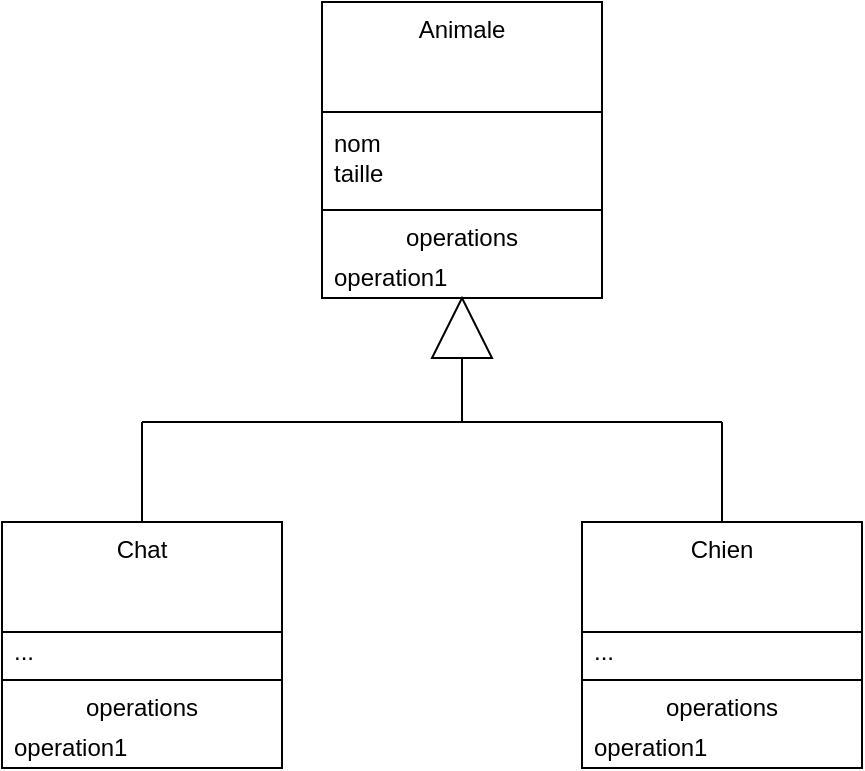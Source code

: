 <mxfile version="26.0.14">
  <diagram name="Page-1" id="JqVUv4UpL6itbCXscE2J">
    <mxGraphModel dx="794" dy="414" grid="1" gridSize="10" guides="1" tooltips="1" connect="1" arrows="1" fold="1" page="1" pageScale="1" pageWidth="827" pageHeight="1169" math="0" shadow="0">
      <root>
        <mxCell id="0" />
        <mxCell id="1" parent="0" />
        <mxCell id="l2VXGmR8ywvlf49pmASQ-9" value="Animale" style="swimlane;fontStyle=0;align=center;verticalAlign=top;childLayout=stackLayout;horizontal=1;startSize=55;horizontalStack=0;resizeParent=1;resizeParentMax=0;resizeLast=0;collapsible=0;marginBottom=0;html=1;whiteSpace=wrap;" vertex="1" parent="1">
          <mxGeometry x="240" y="10" width="140" height="148" as="geometry" />
        </mxCell>
        <mxCell id="l2VXGmR8ywvlf49pmASQ-13" value="&lt;div&gt;nom&lt;/div&gt;&lt;div&gt;taille&lt;/div&gt;" style="text;html=1;strokeColor=none;fillColor=none;align=left;verticalAlign=middle;spacingLeft=4;spacingRight=4;overflow=hidden;rotatable=0;points=[[0,0.5],[1,0.5]];portConstraint=eastwest;whiteSpace=wrap;" vertex="1" parent="l2VXGmR8ywvlf49pmASQ-9">
          <mxGeometry y="55" width="140" height="45" as="geometry" />
        </mxCell>
        <mxCell id="l2VXGmR8ywvlf49pmASQ-14" value="" style="line;strokeWidth=1;fillColor=none;align=left;verticalAlign=middle;spacingTop=-1;spacingLeft=3;spacingRight=3;rotatable=0;labelPosition=right;points=[];portConstraint=eastwest;" vertex="1" parent="l2VXGmR8ywvlf49pmASQ-9">
          <mxGeometry y="100" width="140" height="8" as="geometry" />
        </mxCell>
        <mxCell id="l2VXGmR8ywvlf49pmASQ-15" value="operations" style="text;html=1;strokeColor=none;fillColor=none;align=center;verticalAlign=middle;spacingLeft=4;spacingRight=4;overflow=hidden;rotatable=0;points=[[0,0.5],[1,0.5]];portConstraint=eastwest;whiteSpace=wrap;" vertex="1" parent="l2VXGmR8ywvlf49pmASQ-9">
          <mxGeometry y="108" width="140" height="20" as="geometry" />
        </mxCell>
        <mxCell id="l2VXGmR8ywvlf49pmASQ-16" value="operation1" style="text;html=1;strokeColor=none;fillColor=none;align=left;verticalAlign=middle;spacingLeft=4;spacingRight=4;overflow=hidden;rotatable=0;points=[[0,0.5],[1,0.5]];portConstraint=eastwest;whiteSpace=wrap;" vertex="1" parent="l2VXGmR8ywvlf49pmASQ-9">
          <mxGeometry y="128" width="140" height="20" as="geometry" />
        </mxCell>
        <mxCell id="l2VXGmR8ywvlf49pmASQ-18" value="Chien" style="swimlane;fontStyle=0;align=center;verticalAlign=top;childLayout=stackLayout;horizontal=1;startSize=55;horizontalStack=0;resizeParent=1;resizeParentMax=0;resizeLast=0;collapsible=0;marginBottom=0;html=1;whiteSpace=wrap;" vertex="1" parent="1">
          <mxGeometry x="370" y="270" width="140" height="123" as="geometry" />
        </mxCell>
        <mxCell id="l2VXGmR8ywvlf49pmASQ-22" value="..." style="text;html=1;strokeColor=none;fillColor=none;align=left;verticalAlign=middle;spacingLeft=4;spacingRight=4;overflow=hidden;rotatable=0;points=[[0,0.5],[1,0.5]];portConstraint=eastwest;whiteSpace=wrap;" vertex="1" parent="l2VXGmR8ywvlf49pmASQ-18">
          <mxGeometry y="55" width="140" height="20" as="geometry" />
        </mxCell>
        <mxCell id="l2VXGmR8ywvlf49pmASQ-23" value="" style="line;strokeWidth=1;fillColor=none;align=left;verticalAlign=middle;spacingTop=-1;spacingLeft=3;spacingRight=3;rotatable=0;labelPosition=right;points=[];portConstraint=eastwest;" vertex="1" parent="l2VXGmR8ywvlf49pmASQ-18">
          <mxGeometry y="75" width="140" height="8" as="geometry" />
        </mxCell>
        <mxCell id="l2VXGmR8ywvlf49pmASQ-24" value="operations" style="text;html=1;strokeColor=none;fillColor=none;align=center;verticalAlign=middle;spacingLeft=4;spacingRight=4;overflow=hidden;rotatable=0;points=[[0,0.5],[1,0.5]];portConstraint=eastwest;whiteSpace=wrap;" vertex="1" parent="l2VXGmR8ywvlf49pmASQ-18">
          <mxGeometry y="83" width="140" height="20" as="geometry" />
        </mxCell>
        <mxCell id="l2VXGmR8ywvlf49pmASQ-25" value="operation1" style="text;html=1;strokeColor=none;fillColor=none;align=left;verticalAlign=middle;spacingLeft=4;spacingRight=4;overflow=hidden;rotatable=0;points=[[0,0.5],[1,0.5]];portConstraint=eastwest;whiteSpace=wrap;" vertex="1" parent="l2VXGmR8ywvlf49pmASQ-18">
          <mxGeometry y="103" width="140" height="20" as="geometry" />
        </mxCell>
        <mxCell id="l2VXGmR8ywvlf49pmASQ-26" value="Chat" style="swimlane;fontStyle=0;align=center;verticalAlign=top;childLayout=stackLayout;horizontal=1;startSize=55;horizontalStack=0;resizeParent=1;resizeParentMax=0;resizeLast=0;collapsible=0;marginBottom=0;html=1;whiteSpace=wrap;" vertex="1" parent="1">
          <mxGeometry x="80" y="270" width="140" height="123" as="geometry" />
        </mxCell>
        <mxCell id="l2VXGmR8ywvlf49pmASQ-30" value="..." style="text;html=1;strokeColor=none;fillColor=none;align=left;verticalAlign=middle;spacingLeft=4;spacingRight=4;overflow=hidden;rotatable=0;points=[[0,0.5],[1,0.5]];portConstraint=eastwest;whiteSpace=wrap;" vertex="1" parent="l2VXGmR8ywvlf49pmASQ-26">
          <mxGeometry y="55" width="140" height="20" as="geometry" />
        </mxCell>
        <mxCell id="l2VXGmR8ywvlf49pmASQ-31" value="" style="line;strokeWidth=1;fillColor=none;align=left;verticalAlign=middle;spacingTop=-1;spacingLeft=3;spacingRight=3;rotatable=0;labelPosition=right;points=[];portConstraint=eastwest;" vertex="1" parent="l2VXGmR8ywvlf49pmASQ-26">
          <mxGeometry y="75" width="140" height="8" as="geometry" />
        </mxCell>
        <mxCell id="l2VXGmR8ywvlf49pmASQ-32" value="operations" style="text;html=1;strokeColor=none;fillColor=none;align=center;verticalAlign=middle;spacingLeft=4;spacingRight=4;overflow=hidden;rotatable=0;points=[[0,0.5],[1,0.5]];portConstraint=eastwest;whiteSpace=wrap;" vertex="1" parent="l2VXGmR8ywvlf49pmASQ-26">
          <mxGeometry y="83" width="140" height="20" as="geometry" />
        </mxCell>
        <mxCell id="l2VXGmR8ywvlf49pmASQ-33" value="operation1" style="text;html=1;strokeColor=none;fillColor=none;align=left;verticalAlign=middle;spacingLeft=4;spacingRight=4;overflow=hidden;rotatable=0;points=[[0,0.5],[1,0.5]];portConstraint=eastwest;whiteSpace=wrap;" vertex="1" parent="l2VXGmR8ywvlf49pmASQ-26">
          <mxGeometry y="103" width="140" height="20" as="geometry" />
        </mxCell>
        <mxCell id="l2VXGmR8ywvlf49pmASQ-35" value="" style="triangle;whiteSpace=wrap;html=1;rotation=-90;" vertex="1" parent="1">
          <mxGeometry x="295" y="158" width="30" height="30" as="geometry" />
        </mxCell>
        <mxCell id="l2VXGmR8ywvlf49pmASQ-36" value="" style="endArrow=none;html=1;rounded=0;exitX=0.5;exitY=0;exitDx=0;exitDy=0;" edge="1" parent="1" source="l2VXGmR8ywvlf49pmASQ-18">
          <mxGeometry width="50" height="50" relative="1" as="geometry">
            <mxPoint x="390" y="250" as="sourcePoint" />
            <mxPoint x="440" y="220" as="targetPoint" />
          </mxGeometry>
        </mxCell>
        <mxCell id="l2VXGmR8ywvlf49pmASQ-38" value="" style="endArrow=none;html=1;rounded=0;exitX=0.5;exitY=0;exitDx=0;exitDy=0;" edge="1" parent="1" source="l2VXGmR8ywvlf49pmASQ-26">
          <mxGeometry width="50" height="50" relative="1" as="geometry">
            <mxPoint x="100" y="250" as="sourcePoint" />
            <mxPoint x="150" y="220" as="targetPoint" />
            <Array as="points" />
          </mxGeometry>
        </mxCell>
        <mxCell id="l2VXGmR8ywvlf49pmASQ-39" value="" style="endArrow=none;html=1;rounded=0;" edge="1" parent="1">
          <mxGeometry width="50" height="50" relative="1" as="geometry">
            <mxPoint x="150" y="220" as="sourcePoint" />
            <mxPoint x="440" y="220" as="targetPoint" />
            <Array as="points">
              <mxPoint x="330" y="220" />
            </Array>
          </mxGeometry>
        </mxCell>
        <mxCell id="l2VXGmR8ywvlf49pmASQ-40" value="" style="endArrow=none;html=1;rounded=0;entryX=0;entryY=0.5;entryDx=0;entryDy=0;" edge="1" parent="1" target="l2VXGmR8ywvlf49pmASQ-35">
          <mxGeometry width="50" height="50" relative="1" as="geometry">
            <mxPoint x="310" y="220" as="sourcePoint" />
            <mxPoint x="440" y="200" as="targetPoint" />
          </mxGeometry>
        </mxCell>
      </root>
    </mxGraphModel>
  </diagram>
</mxfile>
